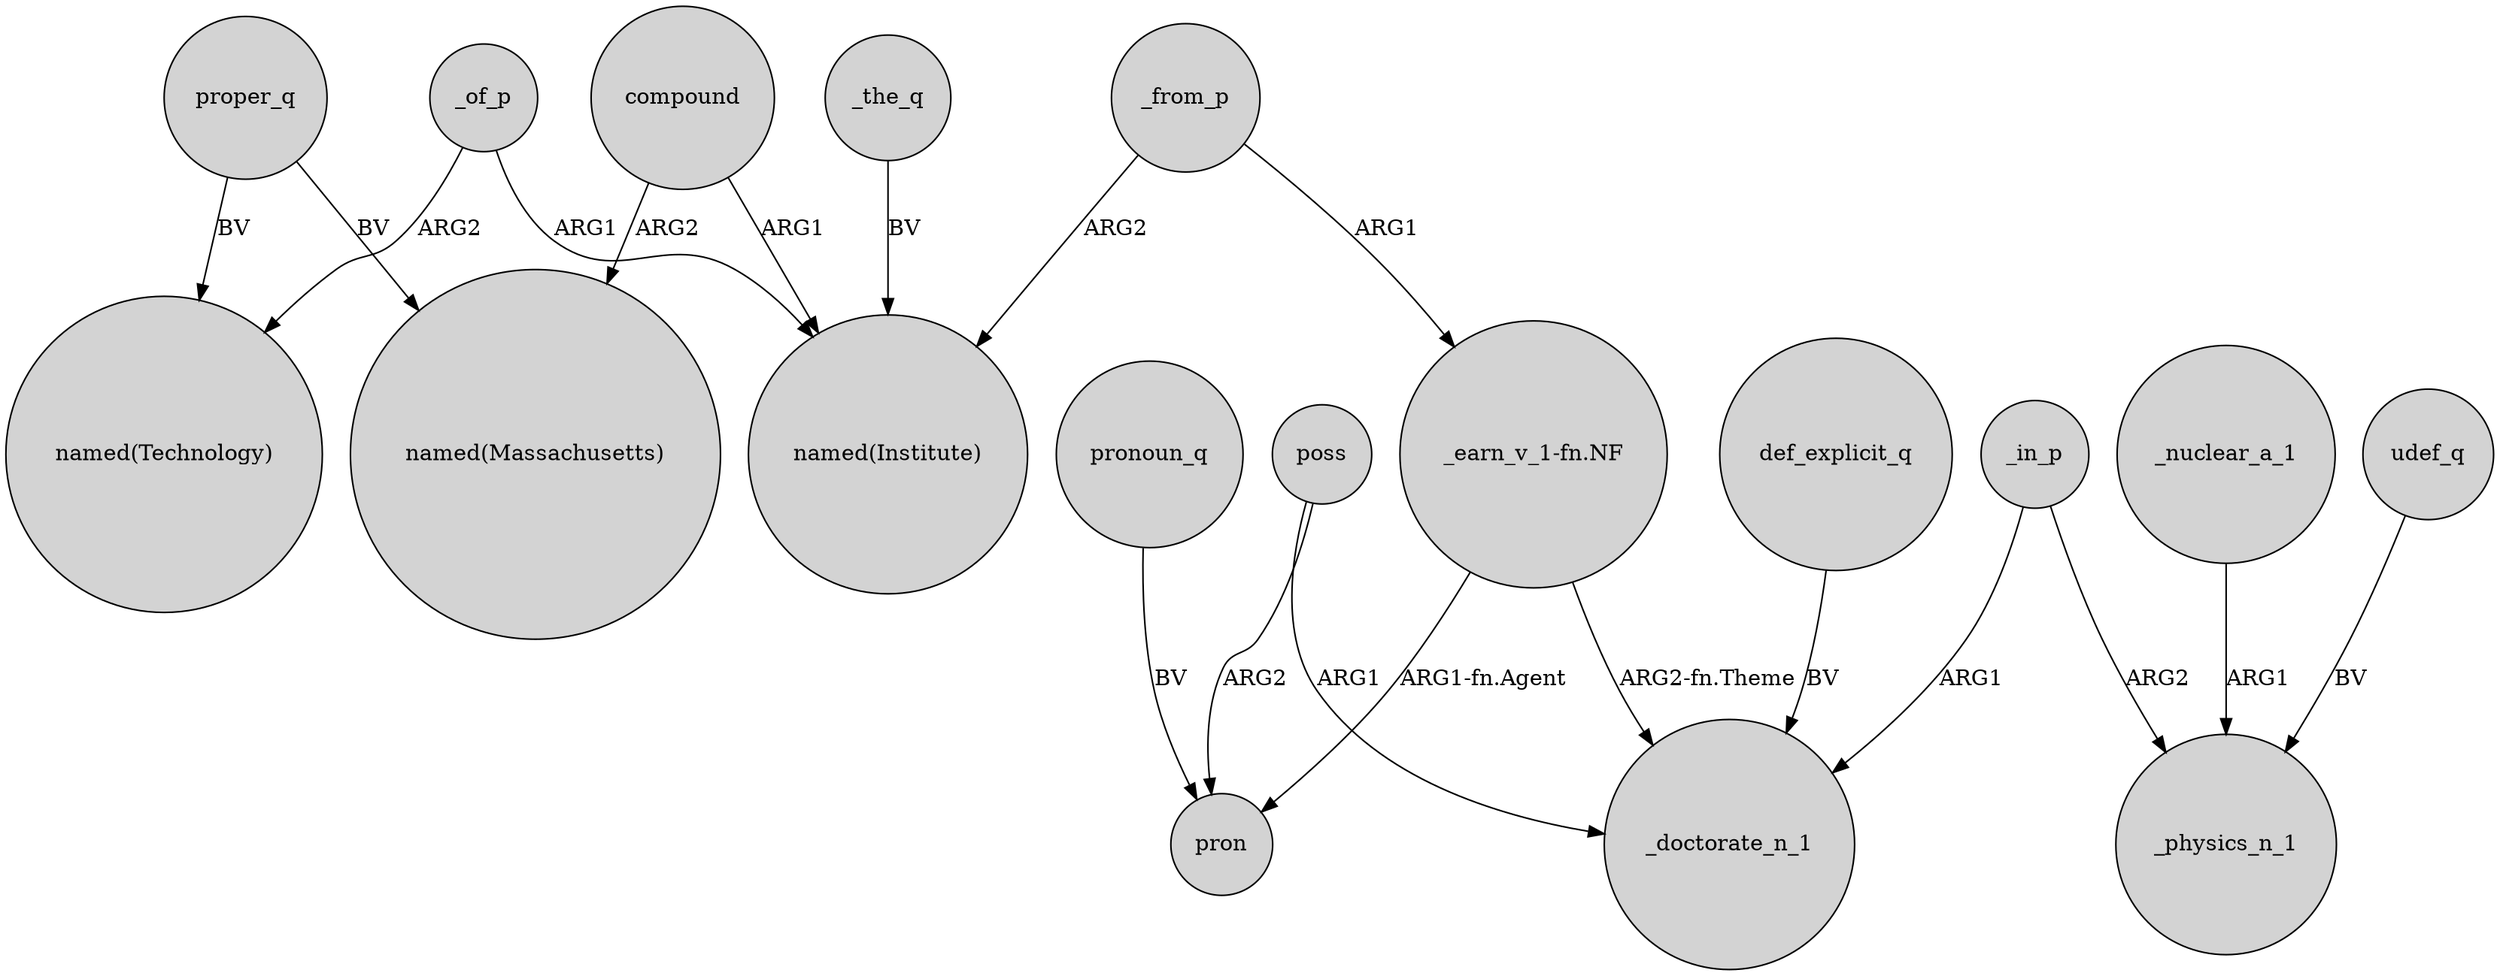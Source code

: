 digraph {
	node [shape=circle style=filled]
	_of_p -> "named(Technology)" [label=ARG2]
	_of_p -> "named(Institute)" [label=ARG1]
	compound -> "named(Massachusetts)" [label=ARG2]
	poss -> pron [label=ARG2]
	"_earn_v_1-fn.NF" -> pron [label="ARG1-fn.Agent"]
	def_explicit_q -> _doctorate_n_1 [label=BV]
	_nuclear_a_1 -> _physics_n_1 [label=ARG1]
	_from_p -> "named(Institute)" [label=ARG2]
	compound -> "named(Institute)" [label=ARG1]
	pronoun_q -> pron [label=BV]
	_the_q -> "named(Institute)" [label=BV]
	poss -> _doctorate_n_1 [label=ARG1]
	"_earn_v_1-fn.NF" -> _doctorate_n_1 [label="ARG2-fn.Theme"]
	udef_q -> _physics_n_1 [label=BV]
	_in_p -> _physics_n_1 [label=ARG2]
	proper_q -> "named(Massachusetts)" [label=BV]
	proper_q -> "named(Technology)" [label=BV]
	_from_p -> "_earn_v_1-fn.NF" [label=ARG1]
	_in_p -> _doctorate_n_1 [label=ARG1]
}
